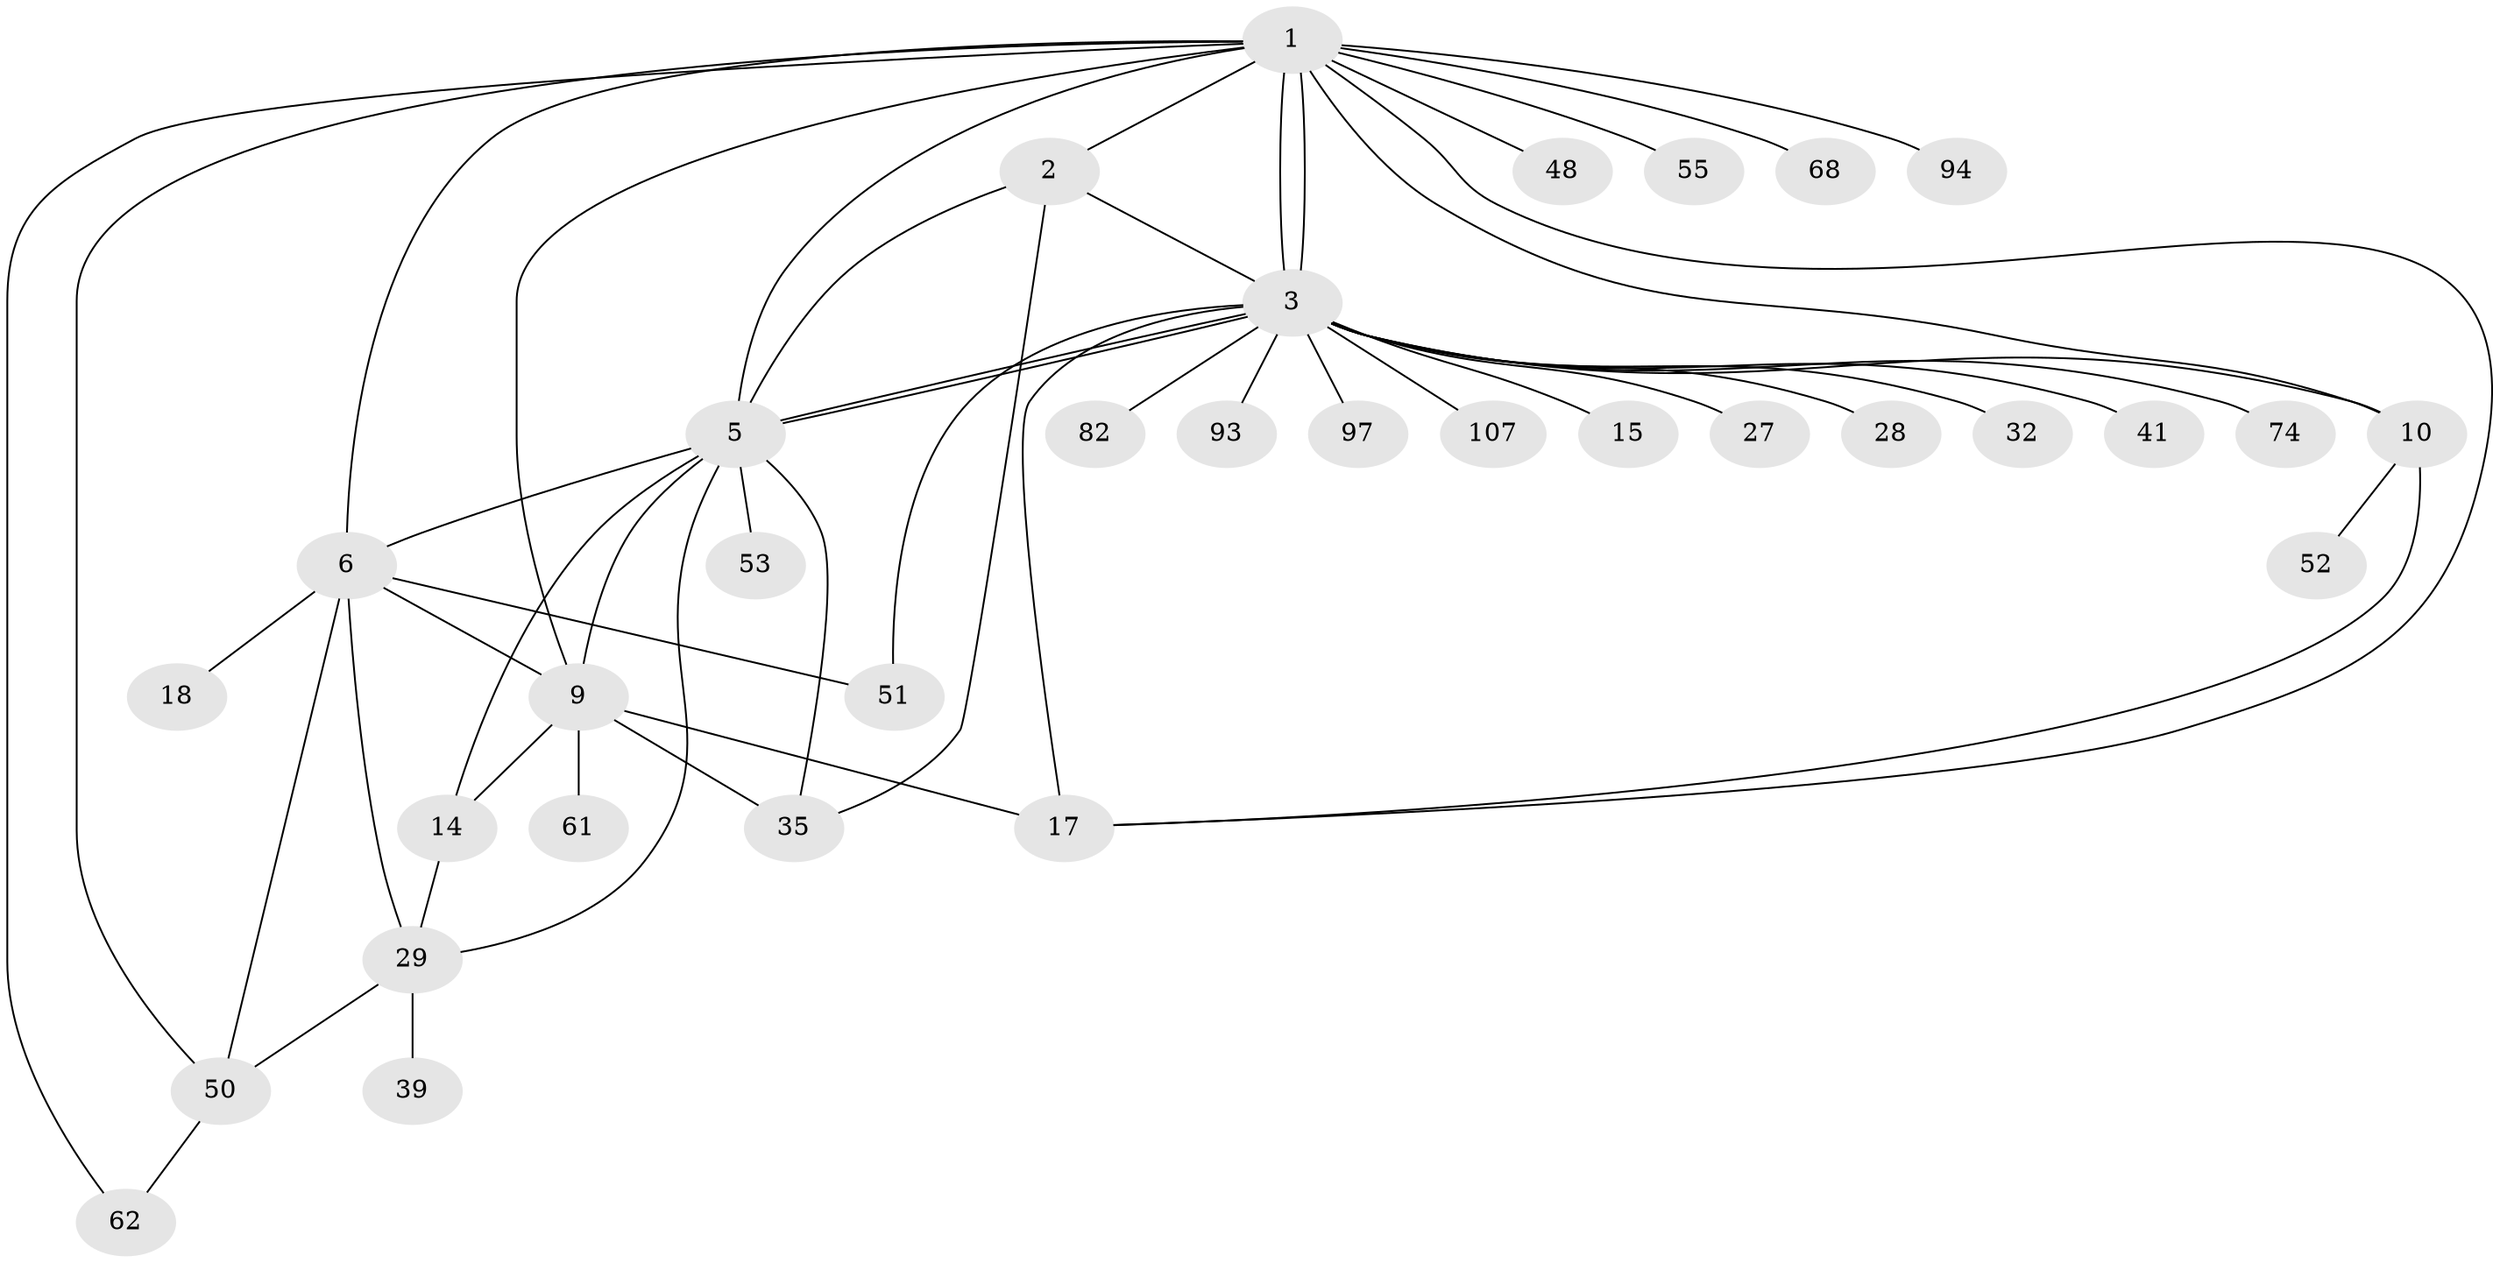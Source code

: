 // original degree distribution, {16: 0.018018018018018018, 4: 0.05405405405405406, 7: 0.018018018018018018, 8: 0.018018018018018018, 3: 0.12612612612612611, 2: 0.1981981981981982, 13: 0.009009009009009009, 5: 0.04504504504504504, 1: 0.4864864864864865, 6: 0.02702702702702703}
// Generated by graph-tools (version 1.1) at 2025/18/03/04/25 18:18:02]
// undirected, 33 vertices, 53 edges
graph export_dot {
graph [start="1"]
  node [color=gray90,style=filled];
  1 [super="+46"];
  2;
  3 [super="+44+8+7+4"];
  5 [super="+11+42+76"];
  6 [super="+40"];
  9 [super="+83+12+13"];
  10 [super="+16"];
  14 [super="+66+25+63"];
  15;
  17 [super="+24+95+100+22+36"];
  18;
  27 [super="+90"];
  28;
  29 [super="+31+103"];
  32;
  35 [super="+57+109+67"];
  39;
  41;
  48;
  50 [super="+60+108+86+88"];
  51 [super="+54"];
  52;
  53;
  55;
  61;
  62 [super="+73"];
  68;
  74;
  82;
  93;
  94;
  97;
  107;
  1 -- 2;
  1 -- 3 [weight=2];
  1 -- 3;
  1 -- 6;
  1 -- 10 [weight=2];
  1 -- 17;
  1 -- 55;
  1 -- 62;
  1 -- 68;
  1 -- 94;
  1 -- 48;
  1 -- 50;
  1 -- 5 [weight=2];
  1 -- 9;
  2 -- 35;
  2 -- 5;
  2 -- 3;
  3 -- 5 [weight=2];
  3 -- 5;
  3 -- 15;
  3 -- 32;
  3 -- 74;
  3 -- 82;
  3 -- 93;
  3 -- 97;
  3 -- 107;
  3 -- 27;
  3 -- 17;
  3 -- 51;
  3 -- 41;
  3 -- 10;
  3 -- 28;
  5 -- 14 [weight=2];
  5 -- 29;
  5 -- 35 [weight=2];
  5 -- 6 [weight=2];
  5 -- 53;
  5 -- 9;
  6 -- 9;
  6 -- 18;
  6 -- 29;
  6 -- 51;
  6 -- 50;
  9 -- 35;
  9 -- 17 [weight=2];
  9 -- 61;
  9 -- 14;
  10 -- 17;
  10 -- 52;
  14 -- 29;
  29 -- 50;
  29 -- 39;
  50 -- 62;
}
